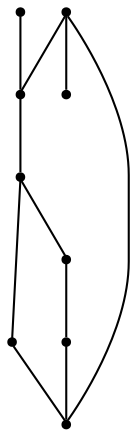graph {
  node [shape=point,comment="{\"directed\":false,\"doi\":\"10.1007/978-3-319-27261-0_22\",\"figure\":\"8 (3)\"}"]

  v0 [pos="1382.8348729648583,1248.957856859991"]
  v1 [pos="1296.1554023830618,1248.957856859991"]
  v2 [pos="1036.1140337762504,1335.6373461174826"]
  v3 [pos="776.0736348928087,1248.957856859991"]
  v4 [pos="689.3889500607615,1248.9578568599911"]
  v5 [pos="1469.5163465818116,1248.9578568599911"]
  v6 [pos="1079.4542141860725,1248.9578568599911"]
  v7 [pos="992.7727564662232,1248.9578568599911"]
  v8 [pos="602.7126588998502,1248.9578568599911"]

  v0 -- v4 [id="-1",pos="1382.8348729648583,1248.957856859991 1376.7443107293352,1194.8249372555647 1339.8676068306254,1162.2784947777764 1296.1565469745804,1162.2784947777764 776.0736189957045,1162.2784947777764 776.0736189957045,1162.2784947777764 776.0736189957045,1162.2784947777764 728.1951650089919,1162.2784947777764 689.3889977520747,1201.08831963598 689.3889500607615,1248.9578568599911"]
  v8 -- v4 [id="-2",pos="602.7126588998502,1248.9578568599911 689.3889500607615,1248.9578568599911 689.3889500607615,1248.9578568599911 689.3889500607615,1248.9578568599911"]
  v4 -- v3 [id="-4",pos="689.3889500607615,1248.9578568599911 776.0736348928087,1248.957856859991 776.0736348928087,1248.957856859991 776.0736348928087,1248.957856859991"]
  v3 -- v7 [id="-6",pos="776.0736348928087,1248.957856859991 992.7727564662232,1248.9578568599911 992.7727564662232,1248.9578568599911 992.7727564662232,1248.9578568599911"]
  v2 -- v1 [id="-7",pos="1036.1140337762504,1335.6373461174826 1209.4717985541154,1335.6373461174826 1209.4717985541154,1335.6373461174826 1209.4717985541154,1335.6373461174826 1253.1870552457283,1335.6373461174826 1290.063759144438,1303.086706855561 1296.1554023830618,1248.957856859991"]
  v7 -- v6 [id="-10",pos="992.7727564662232,1248.9578568599911 1079.4542141860725,1248.9578568599911 1079.4542141860725,1248.9578568599911 1079.4542141860725,1248.9578568599911"]
  v3 -- v2 [id="-14",pos="776.0736348928087,1248.957856859991 776.069485748554,1296.8273940840022 814.8798498410393,1335.637218942206 862.7457769094653,1335.637218942206 1036.1140337762504,1335.6373461174826 1036.1140337762504,1335.6373461174826 1036.1140337762504,1335.6373461174826"]
  v0 -- v5 [id="-16",pos="1382.8348729648583,1248.957856859991 1469.5163465818116,1248.9578568599911 1469.5163465818116,1248.9578568599911 1469.5163465818116,1248.9578568599911"]
  v6 -- v1 [id="-20",pos="1079.4542141860725,1248.9578568599911 1296.1554023830618,1248.957856859991 1296.1554023830618,1248.957856859991 1296.1554023830618,1248.957856859991"]
  v1 -- v0 [id="-24",pos="1296.1554023830618,1248.957856859991 1382.8348729648583,1248.957856859991 1382.8348729648583,1248.957856859991 1382.8348729648583,1248.957856859991"]
}